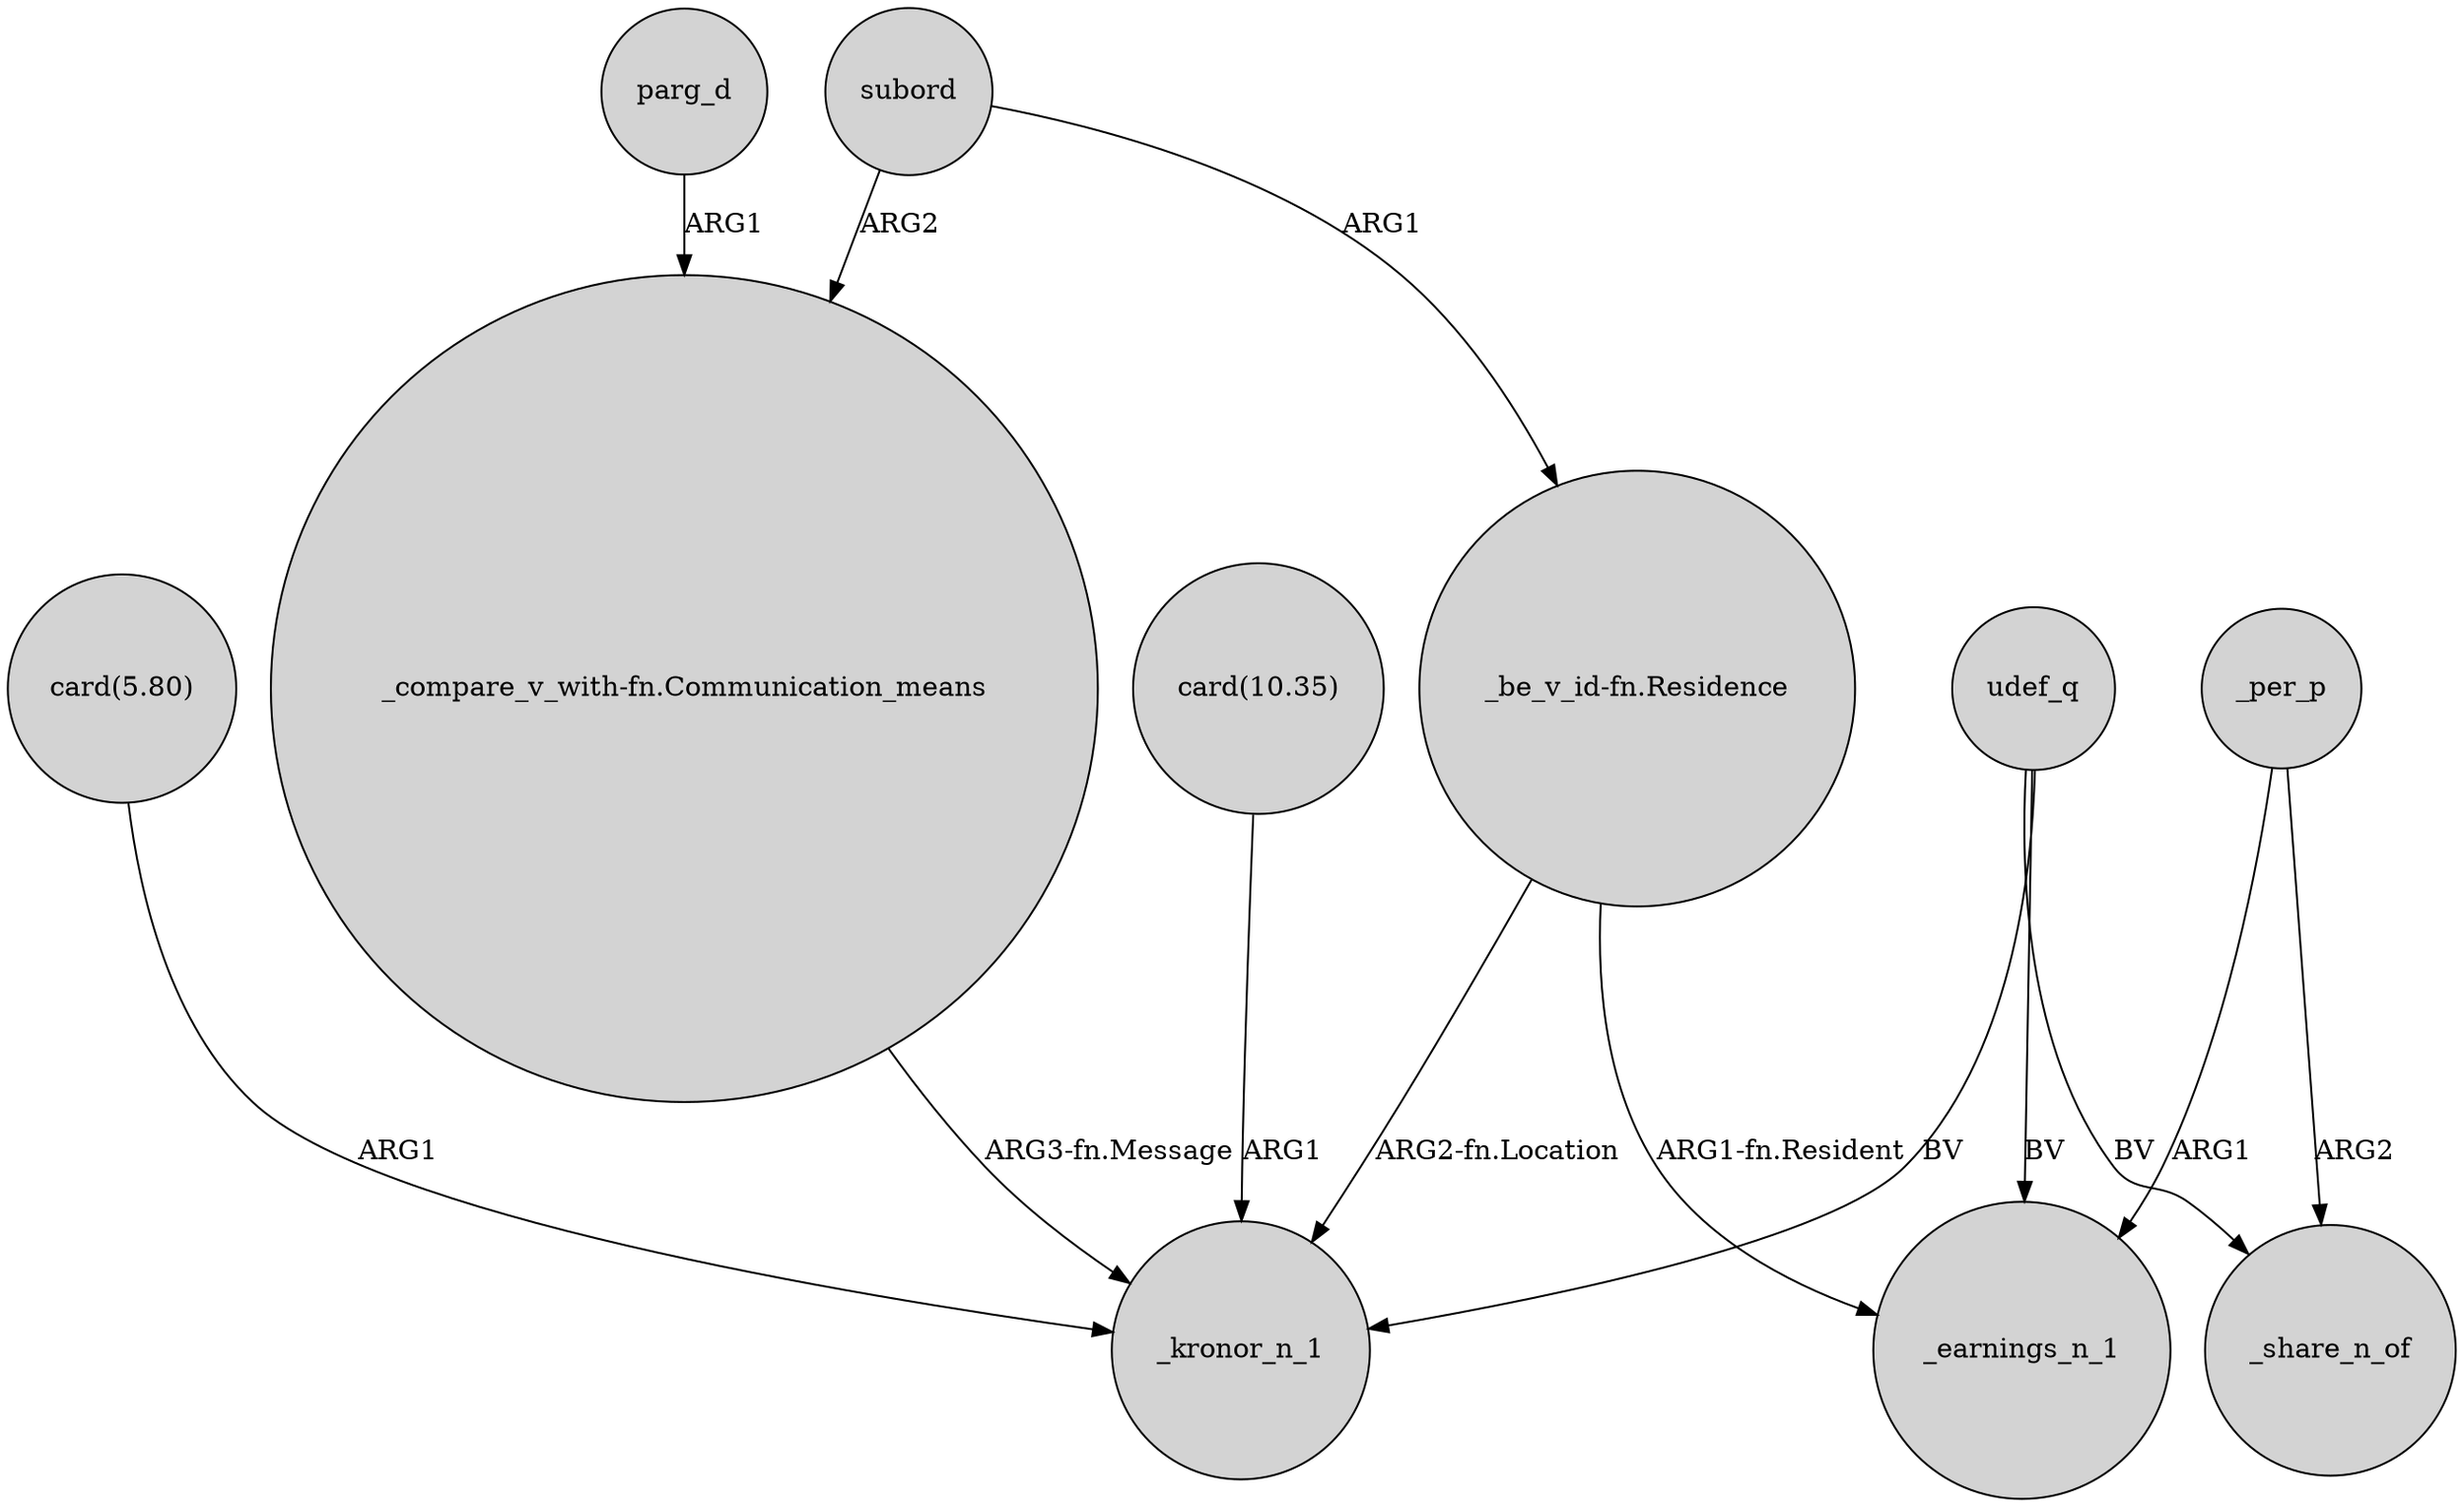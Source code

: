 digraph {
	node [shape=circle style=filled]
	subord -> "_be_v_id-fn.Residence" [label=ARG1]
	"_be_v_id-fn.Residence" -> _kronor_n_1 [label="ARG2-fn.Location"]
	udef_q -> _earnings_n_1 [label=BV]
	udef_q -> _kronor_n_1 [label=BV]
	udef_q -> _share_n_of [label=BV]
	subord -> "_compare_v_with-fn.Communication_means" [label=ARG2]
	"_be_v_id-fn.Residence" -> _earnings_n_1 [label="ARG1-fn.Resident"]
	"card(10.35)" -> _kronor_n_1 [label=ARG1]
	_per_p -> _share_n_of [label=ARG2]
	_per_p -> _earnings_n_1 [label=ARG1]
	"card(5.80)" -> _kronor_n_1 [label=ARG1]
	"_compare_v_with-fn.Communication_means" -> _kronor_n_1 [label="ARG3-fn.Message"]
	parg_d -> "_compare_v_with-fn.Communication_means" [label=ARG1]
}
